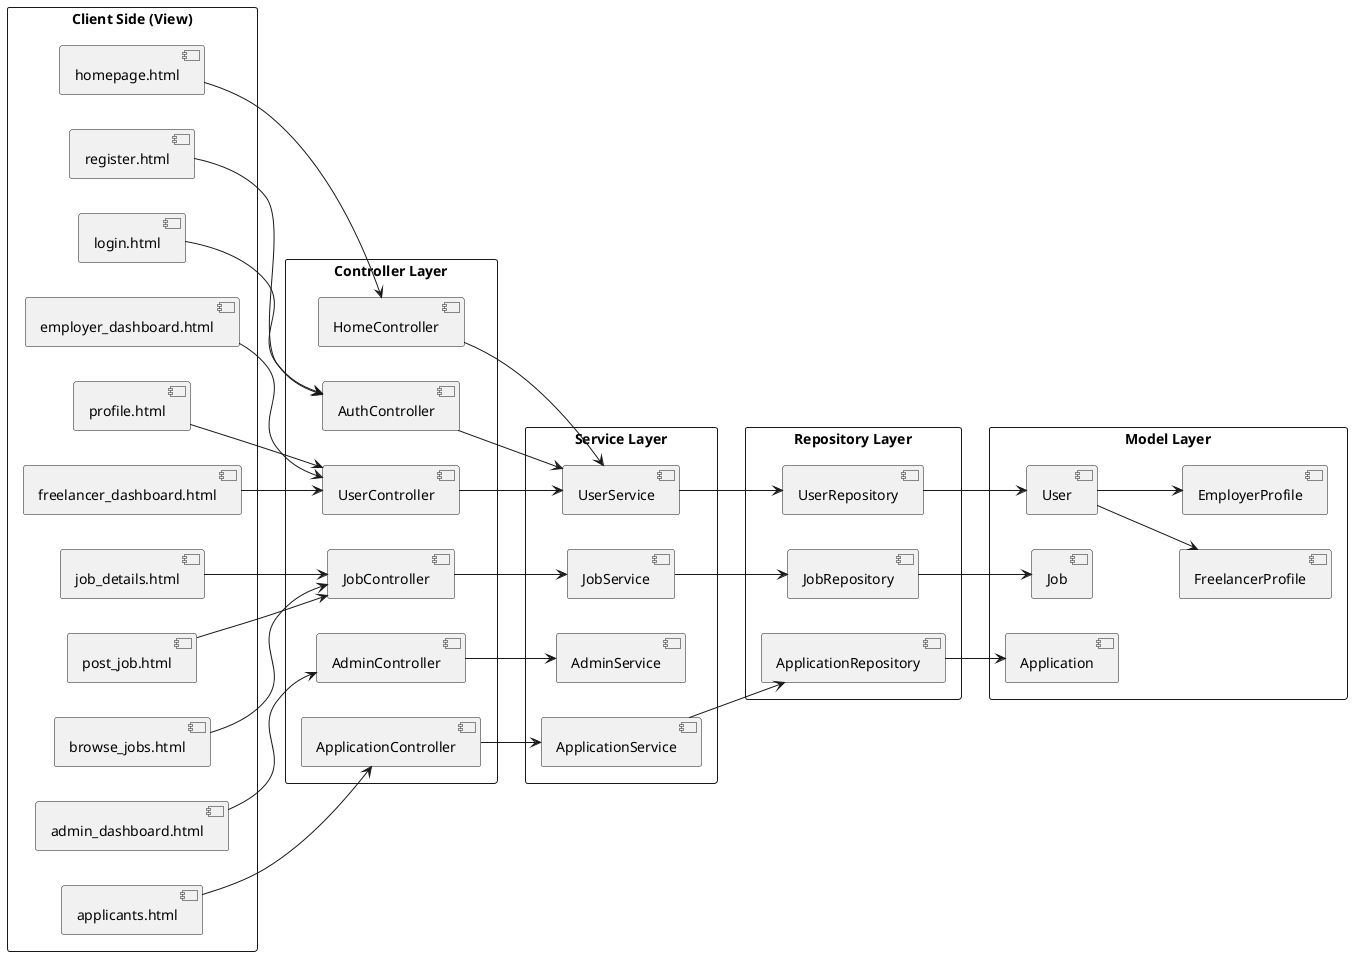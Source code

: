 @startuml
left to right direction
skinparam packageStyle rectangle
skinparam classAttributeIconSize 0

' ==== View Layer ====
package "Client Side (View)" {
  [homepage.html]
  [login.html]
  [register.html]
  [browse_jobs.html]
  [job_details.html]
  [freelancer_dashboard.html]
  [employer_dashboard.html]
  [admin_dashboard.html]
  [profile.html]
  [post_job.html]
  [applicants.html]
}

' ==== Controller Layer ====
package "Controller Layer" {
  [HomeController]
  [AuthController]
  [UserController]
  [JobController]
  [ApplicationController]
  [AdminController]
}

' ==== Service Layer ====
package "Service Layer" {
  [UserService]
  [JobService]
  [ApplicationService]
  [AdminService]
}

' ==== Repository Layer ====
package "Repository Layer" {
  [UserRepository]
  [JobRepository]
  [ApplicationRepository]
}

' ==== Model Layer ====
package "Model Layer" {
  [User]
  [Job]
  [Application]
  [FreelancerProfile]
  [EmployerProfile]
}

' ==== View ↔ Controller ====
[homepage.html] --> [HomeController]
[login.html] --> [AuthController]
[register.html] --> [AuthController]
[browse_jobs.html] --> [JobController]
[job_details.html] --> [JobController]
[freelancer_dashboard.html] --> [UserController]
[employer_dashboard.html] --> [UserController]
[admin_dashboard.html] --> [AdminController]
[profile.html] --> [UserController]
[post_job.html] --> [JobController]
[applicants.html] --> [ApplicationController]

' ==== Controller → Service ====
[HomeController] --> [UserService]
[AuthController] --> [UserService]
[UserController] --> [UserService]
[JobController] --> [JobService]
[ApplicationController] --> [ApplicationService]
[AdminController] --> [AdminService]

' ==== Service → Repository ====
[UserService] --> [UserRepository]
[JobService] --> [JobRepository]
[ApplicationService] --> [ApplicationRepository]

' ==== Repository ↔ Model ====
[UserRepository] --> [User]
[JobRepository] --> [Job]
[ApplicationRepository] --> [Application]

' ==== User ↔ Profile ====
[User] --> [FreelancerProfile]
[User] --> [EmployerProfile]
@enduml
